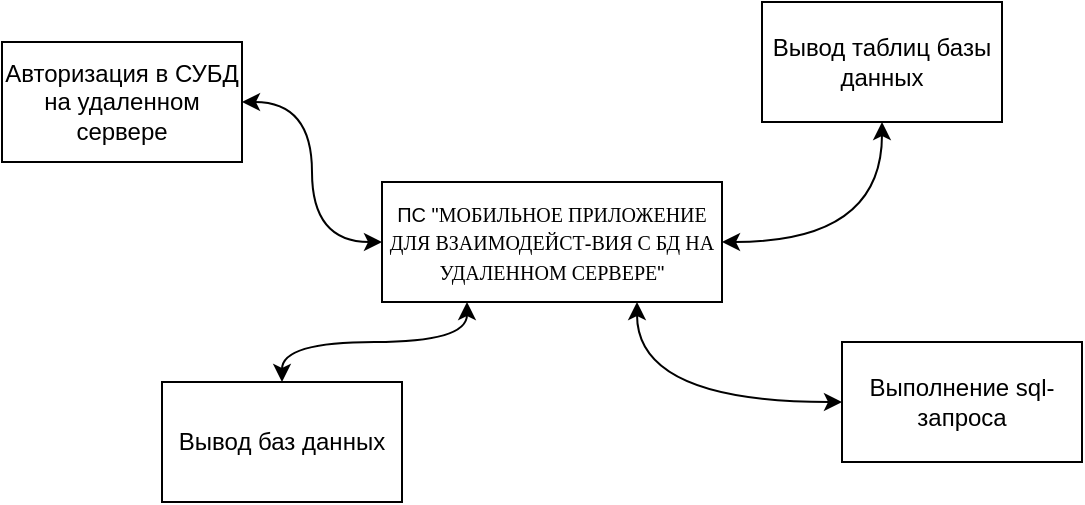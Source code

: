 <mxfile version="14.1.1" type="github">
  <diagram id="kF-9pcWs3t-Go0OBA5yl" name="Page-1">
    <mxGraphModel dx="1422" dy="798" grid="1" gridSize="10" guides="1" tooltips="1" connect="1" arrows="1" fold="1" page="1" pageScale="1" pageWidth="850" pageHeight="1100" math="0" shadow="0">
      <root>
        <mxCell id="0" />
        <mxCell id="1" parent="0" />
        <mxCell id="gJ_zn22yHK6QyLrhfoZa-4" style="edgeStyle=orthogonalEdgeStyle;rounded=0;orthogonalLoop=1;jettySize=auto;html=1;entryX=1;entryY=0.5;entryDx=0;entryDy=0;curved=1;startArrow=classic;startFill=1;" edge="1" parent="1" source="gJ_zn22yHK6QyLrhfoZa-1" target="gJ_zn22yHK6QyLrhfoZa-3">
          <mxGeometry relative="1" as="geometry" />
        </mxCell>
        <mxCell id="gJ_zn22yHK6QyLrhfoZa-8" style="edgeStyle=orthogonalEdgeStyle;curved=1;rounded=0;orthogonalLoop=1;jettySize=auto;html=1;startArrow=classic;startFill=1;" edge="1" parent="1" source="gJ_zn22yHK6QyLrhfoZa-1" target="gJ_zn22yHK6QyLrhfoZa-6">
          <mxGeometry relative="1" as="geometry" />
        </mxCell>
        <mxCell id="gJ_zn22yHK6QyLrhfoZa-9" style="edgeStyle=orthogonalEdgeStyle;curved=1;rounded=0;orthogonalLoop=1;jettySize=auto;html=1;exitX=0.75;exitY=1;exitDx=0;exitDy=0;entryX=0;entryY=0.5;entryDx=0;entryDy=0;startArrow=classic;startFill=1;" edge="1" parent="1" source="gJ_zn22yHK6QyLrhfoZa-1" target="gJ_zn22yHK6QyLrhfoZa-7">
          <mxGeometry relative="1" as="geometry" />
        </mxCell>
        <mxCell id="gJ_zn22yHK6QyLrhfoZa-10" style="edgeStyle=orthogonalEdgeStyle;curved=1;rounded=0;orthogonalLoop=1;jettySize=auto;html=1;exitX=0.25;exitY=1;exitDx=0;exitDy=0;startArrow=classic;startFill=1;" edge="1" parent="1" source="gJ_zn22yHK6QyLrhfoZa-1" target="gJ_zn22yHK6QyLrhfoZa-5">
          <mxGeometry relative="1" as="geometry" />
        </mxCell>
        <mxCell id="gJ_zn22yHK6QyLrhfoZa-1" value="&lt;font style=&quot;font-size: 10px&quot;&gt;ПС &quot;&lt;span lang=&quot;RU&quot; style=&quot;line-height: 115% ; font-family: &amp;#34;times new roman&amp;#34; , serif&quot;&gt;МОБИЛЬНОЕ ПРИЛОЖЕНИЕ ДЛЯ ВЗАИМОДЕЙСТ-ВИЯ С БД НА&lt;br&gt;УДАЛЕННОМ СЕРВЕРЕ&lt;/span&gt;&quot;&lt;/font&gt;" style="rounded=0;whiteSpace=wrap;html=1;" vertex="1" parent="1">
          <mxGeometry x="370" y="260" width="170" height="60" as="geometry" />
        </mxCell>
        <mxCell id="gJ_zn22yHK6QyLrhfoZa-3" value="Авторизация в СУБД на удаленном сервере" style="rounded=0;whiteSpace=wrap;html=1;" vertex="1" parent="1">
          <mxGeometry x="180" y="190" width="120" height="60" as="geometry" />
        </mxCell>
        <mxCell id="gJ_zn22yHK6QyLrhfoZa-5" value="Вывод баз данных" style="rounded=0;whiteSpace=wrap;html=1;" vertex="1" parent="1">
          <mxGeometry x="260" y="360" width="120" height="60" as="geometry" />
        </mxCell>
        <mxCell id="gJ_zn22yHK6QyLrhfoZa-6" value="Вывод таблиц базы данных" style="rounded=0;whiteSpace=wrap;html=1;" vertex="1" parent="1">
          <mxGeometry x="560" y="170" width="120" height="60" as="geometry" />
        </mxCell>
        <mxCell id="gJ_zn22yHK6QyLrhfoZa-7" value="Выполнение sql-запроса" style="rounded=0;whiteSpace=wrap;html=1;" vertex="1" parent="1">
          <mxGeometry x="600" y="340" width="120" height="60" as="geometry" />
        </mxCell>
      </root>
    </mxGraphModel>
  </diagram>
</mxfile>
